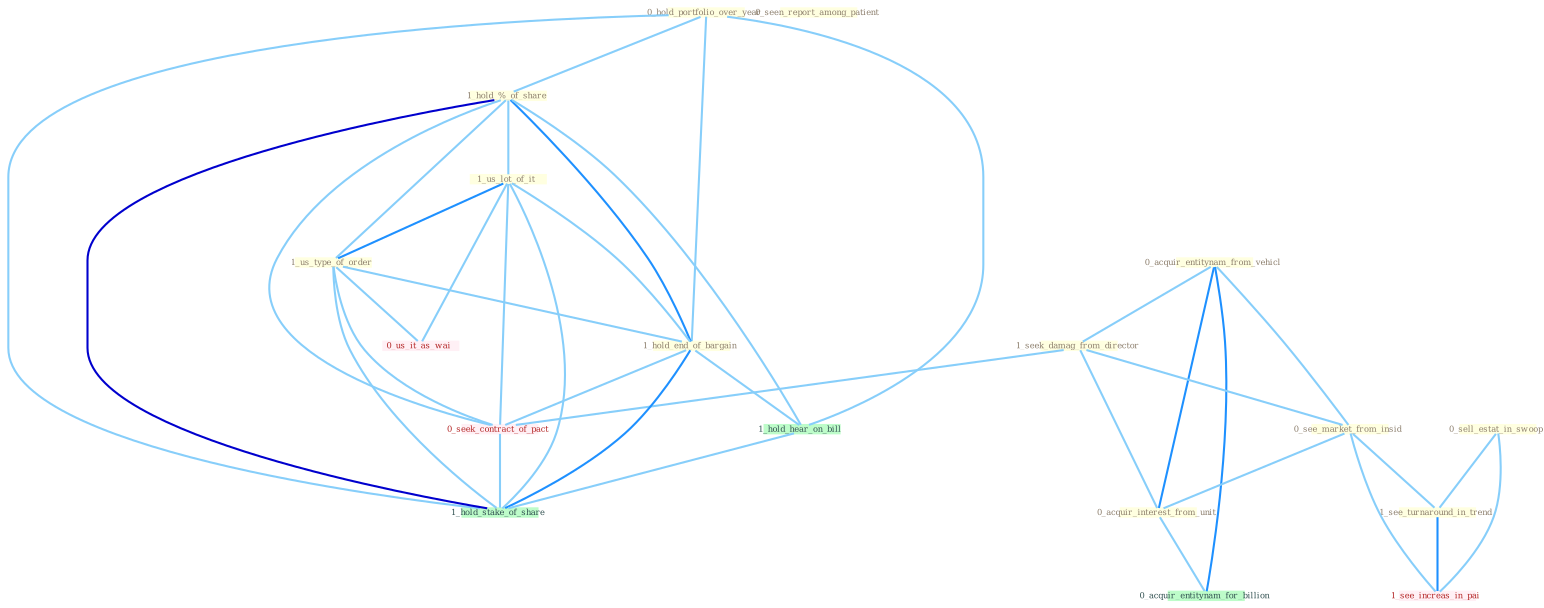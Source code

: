 Graph G{ 
    node
    [shape=polygon,style=filled,width=.5,height=.06,color="#BDFCC9",fixedsize=true,fontsize=4,
    fontcolor="#2f4f4f"];
    {node
    [color="#ffffe0", fontcolor="#8b7d6b"] "0_hold_portfolio_over_year " "0_acquir_entitynam_from_vehicl " "0_seen_report_among_patient " "1_seek_damag_from_director " "0_see_market_from_insid " "0_acquir_interest_from_unit " "0_sell_estat_in_swoop " "1_hold_%_of_share " "1_see_turnaround_in_trend " "1_us_lot_of_it " "1_us_type_of_order " "1_hold_end_of_bargain "}
{node [color="#fff0f5", fontcolor="#b22222"] "0_seek_contract_of_pact " "0_us_it_as_wai " "1_see_increas_in_pai "}
edge [color="#B0E2FF"];

	"0_hold_portfolio_over_year " -- "1_hold_%_of_share " [w="1", color="#87cefa" ];
	"0_hold_portfolio_over_year " -- "1_hold_end_of_bargain " [w="1", color="#87cefa" ];
	"0_hold_portfolio_over_year " -- "1_hold_hear_on_bill " [w="1", color="#87cefa" ];
	"0_hold_portfolio_over_year " -- "1_hold_stake_of_share " [w="1", color="#87cefa" ];
	"0_acquir_entitynam_from_vehicl " -- "1_seek_damag_from_director " [w="1", color="#87cefa" ];
	"0_acquir_entitynam_from_vehicl " -- "0_see_market_from_insid " [w="1", color="#87cefa" ];
	"0_acquir_entitynam_from_vehicl " -- "0_acquir_interest_from_unit " [w="2", color="#1e90ff" , len=0.8];
	"0_acquir_entitynam_from_vehicl " -- "0_acquir_entitynam_for_billion " [w="2", color="#1e90ff" , len=0.8];
	"1_seek_damag_from_director " -- "0_see_market_from_insid " [w="1", color="#87cefa" ];
	"1_seek_damag_from_director " -- "0_acquir_interest_from_unit " [w="1", color="#87cefa" ];
	"1_seek_damag_from_director " -- "0_seek_contract_of_pact " [w="1", color="#87cefa" ];
	"0_see_market_from_insid " -- "0_acquir_interest_from_unit " [w="1", color="#87cefa" ];
	"0_see_market_from_insid " -- "1_see_turnaround_in_trend " [w="1", color="#87cefa" ];
	"0_see_market_from_insid " -- "1_see_increas_in_pai " [w="1", color="#87cefa" ];
	"0_acquir_interest_from_unit " -- "0_acquir_entitynam_for_billion " [w="1", color="#87cefa" ];
	"0_sell_estat_in_swoop " -- "1_see_turnaround_in_trend " [w="1", color="#87cefa" ];
	"0_sell_estat_in_swoop " -- "1_see_increas_in_pai " [w="1", color="#87cefa" ];
	"1_hold_%_of_share " -- "1_us_lot_of_it " [w="1", color="#87cefa" ];
	"1_hold_%_of_share " -- "1_us_type_of_order " [w="1", color="#87cefa" ];
	"1_hold_%_of_share " -- "1_hold_end_of_bargain " [w="2", color="#1e90ff" , len=0.8];
	"1_hold_%_of_share " -- "0_seek_contract_of_pact " [w="1", color="#87cefa" ];
	"1_hold_%_of_share " -- "1_hold_hear_on_bill " [w="1", color="#87cefa" ];
	"1_hold_%_of_share " -- "1_hold_stake_of_share " [w="3", color="#0000cd" , len=0.6];
	"1_see_turnaround_in_trend " -- "1_see_increas_in_pai " [w="2", color="#1e90ff" , len=0.8];
	"1_us_lot_of_it " -- "1_us_type_of_order " [w="2", color="#1e90ff" , len=0.8];
	"1_us_lot_of_it " -- "1_hold_end_of_bargain " [w="1", color="#87cefa" ];
	"1_us_lot_of_it " -- "0_seek_contract_of_pact " [w="1", color="#87cefa" ];
	"1_us_lot_of_it " -- "0_us_it_as_wai " [w="1", color="#87cefa" ];
	"1_us_lot_of_it " -- "1_hold_stake_of_share " [w="1", color="#87cefa" ];
	"1_us_type_of_order " -- "1_hold_end_of_bargain " [w="1", color="#87cefa" ];
	"1_us_type_of_order " -- "0_seek_contract_of_pact " [w="1", color="#87cefa" ];
	"1_us_type_of_order " -- "0_us_it_as_wai " [w="1", color="#87cefa" ];
	"1_us_type_of_order " -- "1_hold_stake_of_share " [w="1", color="#87cefa" ];
	"1_hold_end_of_bargain " -- "0_seek_contract_of_pact " [w="1", color="#87cefa" ];
	"1_hold_end_of_bargain " -- "1_hold_hear_on_bill " [w="1", color="#87cefa" ];
	"1_hold_end_of_bargain " -- "1_hold_stake_of_share " [w="2", color="#1e90ff" , len=0.8];
	"0_seek_contract_of_pact " -- "1_hold_stake_of_share " [w="1", color="#87cefa" ];
	"1_hold_hear_on_bill " -- "1_hold_stake_of_share " [w="1", color="#87cefa" ];
}